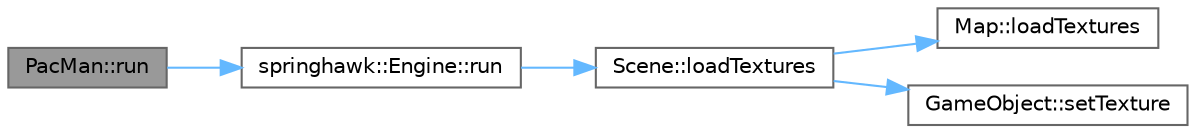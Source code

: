 digraph "PacMan::run"
{
 // LATEX_PDF_SIZE
  bgcolor="transparent";
  edge [fontname=Helvetica,fontsize=10,labelfontname=Helvetica,labelfontsize=10];
  node [fontname=Helvetica,fontsize=10,shape=box,height=0.2,width=0.4];
  rankdir="LR";
  Node1 [id="Node000001",label="PacMan::run",height=0.2,width=0.4,color="gray40", fillcolor="grey60", style="filled", fontcolor="black",tooltip=" "];
  Node1 -> Node2 [id="edge1_Node000001_Node000002",color="steelblue1",style="solid",tooltip=" "];
  Node2 [id="Node000002",label="springhawk::Engine::run",height=0.2,width=0.4,color="grey40", fillcolor="white", style="filled",URL="$classspringhawk_1_1_engine.html#aadf4fc79f5d5de0ee3915af2e414484a",tooltip=" "];
  Node2 -> Node3 [id="edge2_Node000002_Node000003",color="steelblue1",style="solid",tooltip=" "];
  Node3 [id="Node000003",label="Scene::loadTextures",height=0.2,width=0.4,color="grey40", fillcolor="white", style="filled",URL="$class_scene.html#aa3ca33f869c987a576577f24a561252c",tooltip=" "];
  Node3 -> Node4 [id="edge3_Node000003_Node000004",color="steelblue1",style="solid",tooltip=" "];
  Node4 [id="Node000004",label="Map::loadTextures",height=0.2,width=0.4,color="grey40", fillcolor="white", style="filled",URL="$class_map.html#ac5a01137ea730ef6d82a14c4e4214b1d",tooltip=" "];
  Node3 -> Node5 [id="edge4_Node000003_Node000005",color="steelblue1",style="solid",tooltip=" "];
  Node5 [id="Node000005",label="GameObject::setTexture",height=0.2,width=0.4,color="grey40", fillcolor="white", style="filled",URL="$class_game_object.html#aba330524a508b880bce6822b0746d900",tooltip=" "];
}
